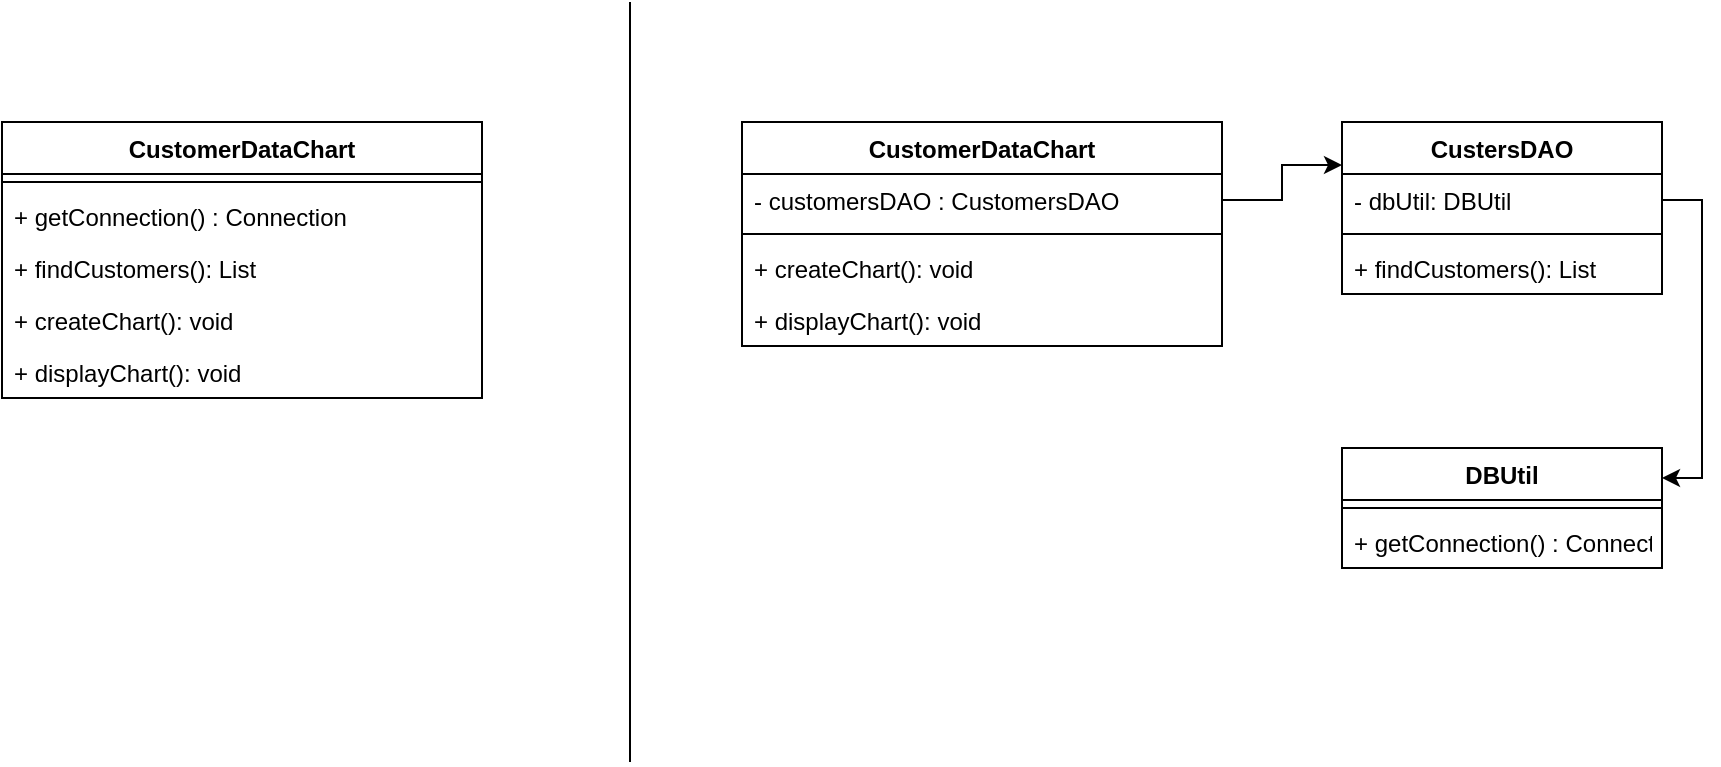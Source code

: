 <mxfile version="15.2.7" type="device"><diagram id="bdabBb4ORsjF9X6ZwRu6" name="第 1 页"><mxGraphModel dx="1024" dy="592" grid="1" gridSize="10" guides="1" tooltips="1" connect="1" arrows="1" fold="1" page="1" pageScale="1" pageWidth="827" pageHeight="1169" math="0" shadow="0"><root><mxCell id="0"/><mxCell id="1" parent="0"/><mxCell id="rGUl4EQE-Vc0AVe27KT3-6" value="CustomerDataChart" style="swimlane;fontStyle=1;align=center;verticalAlign=top;childLayout=stackLayout;horizontal=1;startSize=26;horizontalStack=0;resizeParent=1;resizeParentMax=0;resizeLast=0;collapsible=1;marginBottom=0;" vertex="1" parent="1"><mxGeometry x="100" y="120" width="240" height="138" as="geometry"/></mxCell><mxCell id="rGUl4EQE-Vc0AVe27KT3-8" value="" style="line;strokeWidth=1;fillColor=none;align=left;verticalAlign=middle;spacingTop=-1;spacingLeft=3;spacingRight=3;rotatable=0;labelPosition=right;points=[];portConstraint=eastwest;" vertex="1" parent="rGUl4EQE-Vc0AVe27KT3-6"><mxGeometry y="26" width="240" height="8" as="geometry"/></mxCell><mxCell id="rGUl4EQE-Vc0AVe27KT3-9" value="+ getConnection() : Connection" style="text;strokeColor=none;fillColor=none;align=left;verticalAlign=top;spacingLeft=4;spacingRight=4;overflow=hidden;rotatable=0;points=[[0,0.5],[1,0.5]];portConstraint=eastwest;" vertex="1" parent="rGUl4EQE-Vc0AVe27KT3-6"><mxGeometry y="34" width="240" height="26" as="geometry"/></mxCell><mxCell id="rGUl4EQE-Vc0AVe27KT3-10" value="+ findCustomers(): List" style="text;strokeColor=none;fillColor=none;align=left;verticalAlign=top;spacingLeft=4;spacingRight=4;overflow=hidden;rotatable=0;points=[[0,0.5],[1,0.5]];portConstraint=eastwest;" vertex="1" parent="rGUl4EQE-Vc0AVe27KT3-6"><mxGeometry y="60" width="240" height="26" as="geometry"/></mxCell><mxCell id="rGUl4EQE-Vc0AVe27KT3-11" value="+ createChart(): void" style="text;strokeColor=none;fillColor=none;align=left;verticalAlign=top;spacingLeft=4;spacingRight=4;overflow=hidden;rotatable=0;points=[[0,0.5],[1,0.5]];portConstraint=eastwest;" vertex="1" parent="rGUl4EQE-Vc0AVe27KT3-6"><mxGeometry y="86" width="240" height="26" as="geometry"/></mxCell><mxCell id="rGUl4EQE-Vc0AVe27KT3-12" value="+ displayChart(): void" style="text;strokeColor=none;fillColor=none;align=left;verticalAlign=top;spacingLeft=4;spacingRight=4;overflow=hidden;rotatable=0;points=[[0,0.5],[1,0.5]];portConstraint=eastwest;" vertex="1" parent="rGUl4EQE-Vc0AVe27KT3-6"><mxGeometry y="112" width="240" height="26" as="geometry"/></mxCell><mxCell id="rGUl4EQE-Vc0AVe27KT3-13" value="CustomerDataChart" style="swimlane;fontStyle=1;align=center;verticalAlign=top;childLayout=stackLayout;horizontal=1;startSize=26;horizontalStack=0;resizeParent=1;resizeParentMax=0;resizeLast=0;collapsible=1;marginBottom=0;" vertex="1" parent="1"><mxGeometry x="470" y="120" width="240" height="112" as="geometry"/></mxCell><mxCell id="rGUl4EQE-Vc0AVe27KT3-25" value="- customersDAO : CustomersDAO" style="text;strokeColor=none;fillColor=none;align=left;verticalAlign=top;spacingLeft=4;spacingRight=4;overflow=hidden;rotatable=0;points=[[0,0.5],[1,0.5]];portConstraint=eastwest;" vertex="1" parent="rGUl4EQE-Vc0AVe27KT3-13"><mxGeometry y="26" width="240" height="26" as="geometry"/></mxCell><mxCell id="rGUl4EQE-Vc0AVe27KT3-14" value="" style="line;strokeWidth=1;fillColor=none;align=left;verticalAlign=middle;spacingTop=-1;spacingLeft=3;spacingRight=3;rotatable=0;labelPosition=right;points=[];portConstraint=eastwest;" vertex="1" parent="rGUl4EQE-Vc0AVe27KT3-13"><mxGeometry y="52" width="240" height="8" as="geometry"/></mxCell><mxCell id="rGUl4EQE-Vc0AVe27KT3-17" value="+ createChart(): void" style="text;strokeColor=none;fillColor=none;align=left;verticalAlign=top;spacingLeft=4;spacingRight=4;overflow=hidden;rotatable=0;points=[[0,0.5],[1,0.5]];portConstraint=eastwest;" vertex="1" parent="rGUl4EQE-Vc0AVe27KT3-13"><mxGeometry y="60" width="240" height="26" as="geometry"/></mxCell><mxCell id="rGUl4EQE-Vc0AVe27KT3-18" value="+ displayChart(): void" style="text;strokeColor=none;fillColor=none;align=left;verticalAlign=top;spacingLeft=4;spacingRight=4;overflow=hidden;rotatable=0;points=[[0,0.5],[1,0.5]];portConstraint=eastwest;" vertex="1" parent="rGUl4EQE-Vc0AVe27KT3-13"><mxGeometry y="86" width="240" height="26" as="geometry"/></mxCell><mxCell id="rGUl4EQE-Vc0AVe27KT3-21" value="CustersDAO" style="swimlane;fontStyle=1;align=center;verticalAlign=top;childLayout=stackLayout;horizontal=1;startSize=26;horizontalStack=0;resizeParent=1;resizeParentMax=0;resizeLast=0;collapsible=1;marginBottom=0;" vertex="1" parent="1"><mxGeometry x="770" y="120" width="160" height="86" as="geometry"/></mxCell><mxCell id="rGUl4EQE-Vc0AVe27KT3-22" value="- dbUtil: DBUtil" style="text;strokeColor=none;fillColor=none;align=left;verticalAlign=top;spacingLeft=4;spacingRight=4;overflow=hidden;rotatable=0;points=[[0,0.5],[1,0.5]];portConstraint=eastwest;" vertex="1" parent="rGUl4EQE-Vc0AVe27KT3-21"><mxGeometry y="26" width="160" height="26" as="geometry"/></mxCell><mxCell id="rGUl4EQE-Vc0AVe27KT3-23" value="" style="line;strokeWidth=1;fillColor=none;align=left;verticalAlign=middle;spacingTop=-1;spacingLeft=3;spacingRight=3;rotatable=0;labelPosition=right;points=[];portConstraint=eastwest;" vertex="1" parent="rGUl4EQE-Vc0AVe27KT3-21"><mxGeometry y="52" width="160" height="8" as="geometry"/></mxCell><mxCell id="rGUl4EQE-Vc0AVe27KT3-19" value="+ findCustomers(): List" style="text;strokeColor=none;fillColor=none;align=left;verticalAlign=top;spacingLeft=4;spacingRight=4;overflow=hidden;rotatable=0;points=[[0,0.5],[1,0.5]];portConstraint=eastwest;" vertex="1" parent="rGUl4EQE-Vc0AVe27KT3-21"><mxGeometry y="60" width="160" height="26" as="geometry"/></mxCell><mxCell id="rGUl4EQE-Vc0AVe27KT3-26" style="edgeStyle=orthogonalEdgeStyle;rounded=0;orthogonalLoop=1;jettySize=auto;html=1;exitX=1;exitY=0.5;exitDx=0;exitDy=0;entryX=0;entryY=0.25;entryDx=0;entryDy=0;" edge="1" parent="1" source="rGUl4EQE-Vc0AVe27KT3-25" target="rGUl4EQE-Vc0AVe27KT3-21"><mxGeometry relative="1" as="geometry"/></mxCell><mxCell id="rGUl4EQE-Vc0AVe27KT3-27" value="DBUtil" style="swimlane;fontStyle=1;align=center;verticalAlign=top;childLayout=stackLayout;horizontal=1;startSize=26;horizontalStack=0;resizeParent=1;resizeParentMax=0;resizeLast=0;collapsible=1;marginBottom=0;" vertex="1" parent="1"><mxGeometry x="770" y="283" width="160" height="60" as="geometry"/></mxCell><mxCell id="rGUl4EQE-Vc0AVe27KT3-29" value="" style="line;strokeWidth=1;fillColor=none;align=left;verticalAlign=middle;spacingTop=-1;spacingLeft=3;spacingRight=3;rotatable=0;labelPosition=right;points=[];portConstraint=eastwest;" vertex="1" parent="rGUl4EQE-Vc0AVe27KT3-27"><mxGeometry y="26" width="160" height="8" as="geometry"/></mxCell><mxCell id="rGUl4EQE-Vc0AVe27KT3-31" value="+ getConnection() : Connection" style="text;strokeColor=none;fillColor=none;align=left;verticalAlign=top;spacingLeft=4;spacingRight=4;overflow=hidden;rotatable=0;points=[[0,0.5],[1,0.5]];portConstraint=eastwest;" vertex="1" parent="rGUl4EQE-Vc0AVe27KT3-27"><mxGeometry y="34" width="160" height="26" as="geometry"/></mxCell><mxCell id="rGUl4EQE-Vc0AVe27KT3-32" style="edgeStyle=orthogonalEdgeStyle;rounded=0;orthogonalLoop=1;jettySize=auto;html=1;exitX=1;exitY=0.5;exitDx=0;exitDy=0;entryX=1;entryY=0.25;entryDx=0;entryDy=0;" edge="1" parent="1" source="rGUl4EQE-Vc0AVe27KT3-22" target="rGUl4EQE-Vc0AVe27KT3-27"><mxGeometry relative="1" as="geometry"/></mxCell><mxCell id="rGUl4EQE-Vc0AVe27KT3-33" value="" style="endArrow=none;html=1;" edge="1" parent="1"><mxGeometry width="50" height="50" relative="1" as="geometry"><mxPoint x="414" y="440" as="sourcePoint"/><mxPoint x="414" y="60" as="targetPoint"/></mxGeometry></mxCell></root></mxGraphModel></diagram></mxfile>